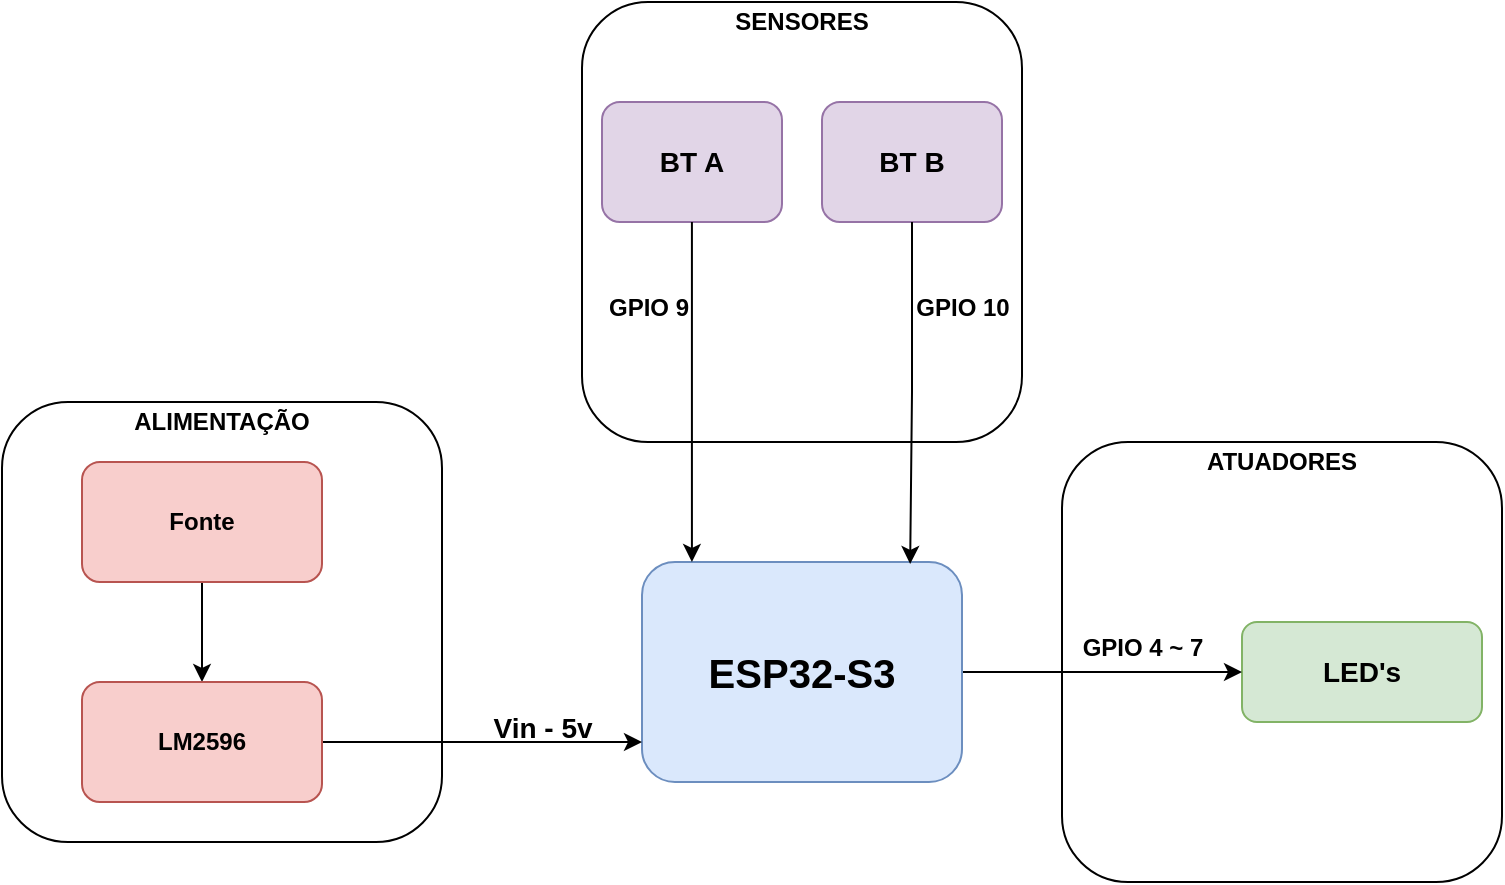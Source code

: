 <mxfile version="28.1.2">
  <diagram name="Página-1" id="OxJ6qsMNcHYu06RZHACU">
    <mxGraphModel dx="690" dy="479" grid="1" gridSize="10" guides="1" tooltips="1" connect="1" arrows="1" fold="1" page="1" pageScale="1" pageWidth="827" pageHeight="1169" math="0" shadow="0">
      <root>
        <mxCell id="0" />
        <mxCell id="1" parent="0" />
        <mxCell id="fQeDX6Oa4seVc8QHZ5S0-35" value="&lt;b&gt;ALIMENTAÇÃO&lt;/b&gt;&lt;br&gt;&lt;div&gt;&lt;b&gt;&lt;br&gt;&lt;/b&gt;&lt;/div&gt;&lt;div&gt;&lt;b&gt;&lt;br&gt;&lt;/b&gt;&lt;/div&gt;&lt;div&gt;&lt;b&gt;&lt;br&gt;&lt;/b&gt;&lt;/div&gt;&lt;div&gt;&lt;b&gt;&lt;br&gt;&lt;/b&gt;&lt;/div&gt;&lt;div&gt;&lt;b&gt;&lt;br&gt;&lt;/b&gt;&lt;/div&gt;&lt;div&gt;&lt;b&gt;&lt;br&gt;&lt;/b&gt;&lt;/div&gt;&lt;div&gt;&lt;b&gt;&lt;br&gt;&lt;/b&gt;&lt;/div&gt;&lt;div&gt;&lt;b&gt;&lt;br&gt;&lt;/b&gt;&lt;/div&gt;&lt;div&gt;&lt;b&gt;&lt;br&gt;&lt;/b&gt;&lt;/div&gt;&lt;div&gt;&lt;b&gt;&lt;br&gt;&lt;/b&gt;&lt;/div&gt;&lt;div&gt;&lt;b&gt;&lt;br&gt;&lt;/b&gt;&lt;/div&gt;&lt;div&gt;&lt;b&gt;&lt;br&gt;&lt;/b&gt;&lt;/div&gt;&lt;div&gt;&lt;b&gt;&lt;br&gt;&lt;/b&gt;&lt;/div&gt;&lt;div&gt;&lt;b&gt;&lt;br&gt;&lt;/b&gt;&lt;/div&gt;" style="whiteSpace=wrap;html=1;aspect=fixed;rounded=1;" parent="1" vertex="1">
          <mxGeometry x="50" y="270" width="220" height="220" as="geometry" />
        </mxCell>
        <mxCell id="fQeDX6Oa4seVc8QHZ5S0-24" value="&lt;b&gt;ATUADORES&lt;/b&gt;&lt;div&gt;&lt;b&gt;&lt;br&gt;&lt;/b&gt;&lt;/div&gt;&lt;div&gt;&lt;b&gt;&lt;br&gt;&lt;/b&gt;&lt;/div&gt;&lt;div&gt;&lt;b&gt;&lt;br&gt;&lt;/b&gt;&lt;/div&gt;&lt;div&gt;&lt;b&gt;&lt;br&gt;&lt;/b&gt;&lt;/div&gt;&lt;div&gt;&lt;b&gt;&lt;br&gt;&lt;/b&gt;&lt;/div&gt;&lt;div&gt;&lt;b&gt;&lt;br&gt;&lt;/b&gt;&lt;/div&gt;&lt;div&gt;&lt;b&gt;&lt;br&gt;&lt;/b&gt;&lt;/div&gt;&lt;div&gt;&lt;b&gt;&lt;br&gt;&lt;/b&gt;&lt;/div&gt;&lt;div&gt;&lt;b&gt;&lt;br&gt;&lt;/b&gt;&lt;/div&gt;&lt;div&gt;&lt;b&gt;&lt;br&gt;&lt;/b&gt;&lt;/div&gt;&lt;div&gt;&lt;b&gt;&lt;br&gt;&lt;/b&gt;&lt;/div&gt;&lt;div&gt;&lt;b&gt;&lt;br&gt;&lt;/b&gt;&lt;/div&gt;&lt;div&gt;&lt;b&gt;&lt;br&gt;&lt;/b&gt;&lt;/div&gt;&lt;div&gt;&lt;b&gt;&lt;br&gt;&lt;/b&gt;&lt;/div&gt;" style="whiteSpace=wrap;html=1;aspect=fixed;rounded=1;" parent="1" vertex="1">
          <mxGeometry x="580" y="290" width="220" height="220" as="geometry" />
        </mxCell>
        <mxCell id="fQeDX6Oa4seVc8QHZ5S0-10" value="&lt;div&gt;&lt;span style=&quot;font-size: 14px;&quot;&gt;&lt;b&gt;LED&#39;s&lt;/b&gt;&lt;/span&gt;&lt;/div&gt;" style="rounded=1;whiteSpace=wrap;html=1;fillColor=#d5e8d4;strokeColor=#82b366;" parent="1" vertex="1">
          <mxGeometry x="670" y="380" width="120" height="50" as="geometry" />
        </mxCell>
        <mxCell id="WmGHqau6i1hcQvEPApaS-2" value="" style="edgeStyle=orthogonalEdgeStyle;rounded=0;orthogonalLoop=1;jettySize=auto;html=1;" parent="1" source="fQeDX6Oa4seVc8QHZ5S0-12" target="fQeDX6Oa4seVc8QHZ5S0-10" edge="1">
          <mxGeometry relative="1" as="geometry" />
        </mxCell>
        <mxCell id="fQeDX6Oa4seVc8QHZ5S0-12" value="&lt;b&gt;&lt;font style=&quot;font-size: 20px;&quot;&gt;ESP32-S3&lt;/font&gt;&lt;/b&gt;" style="rounded=1;whiteSpace=wrap;html=1;fillColor=#dae8fc;strokeColor=#6c8ebf;" parent="1" vertex="1">
          <mxGeometry x="370" y="350" width="160" height="110" as="geometry" />
        </mxCell>
        <mxCell id="fQeDX6Oa4seVc8QHZ5S0-36" style="edgeStyle=orthogonalEdgeStyle;rounded=0;orthogonalLoop=1;jettySize=auto;html=1;entryX=0.5;entryY=0;entryDx=0;entryDy=0;" parent="1" source="fQeDX6Oa4seVc8QHZ5S0-18" target="fQeDX6Oa4seVc8QHZ5S0-19" edge="1">
          <mxGeometry relative="1" as="geometry" />
        </mxCell>
        <mxCell id="fQeDX6Oa4seVc8QHZ5S0-18" value="&lt;b&gt;Fonte&lt;/b&gt;" style="rounded=1;whiteSpace=wrap;html=1;fillColor=#f8cecc;strokeColor=#b85450;" parent="1" vertex="1">
          <mxGeometry x="90" y="300" width="120" height="60" as="geometry" />
        </mxCell>
        <mxCell id="fQeDX6Oa4seVc8QHZ5S0-21" style="edgeStyle=orthogonalEdgeStyle;rounded=0;orthogonalLoop=1;jettySize=auto;html=1;" parent="1" source="fQeDX6Oa4seVc8QHZ5S0-19" edge="1">
          <mxGeometry relative="1" as="geometry">
            <mxPoint x="370" y="440" as="targetPoint" />
            <Array as="points">
              <mxPoint x="370" y="440" />
            </Array>
          </mxGeometry>
        </mxCell>
        <mxCell id="fQeDX6Oa4seVc8QHZ5S0-19" value="&lt;b&gt;LM2596&lt;/b&gt;" style="rounded=1;whiteSpace=wrap;html=1;fillColor=#f8cecc;strokeColor=#b85450;" parent="1" vertex="1">
          <mxGeometry x="90" y="410" width="120" height="60" as="geometry" />
        </mxCell>
        <mxCell id="fQeDX6Oa4seVc8QHZ5S0-22" value="&lt;b&gt;&lt;font style=&quot;font-size: 14px;&quot;&gt;Vin - 5v&lt;/font&gt;&lt;/b&gt;&lt;div&gt;&lt;div&gt;&lt;b&gt;&lt;br&gt;&lt;/b&gt;&lt;/div&gt;&lt;/div&gt;" style="text;html=1;align=center;verticalAlign=middle;resizable=0;points=[];autosize=1;strokeColor=none;fillColor=none;" parent="1" vertex="1">
          <mxGeometry x="285" y="420" width="70" height="40" as="geometry" />
        </mxCell>
        <mxCell id="WmGHqau6i1hcQvEPApaS-3" value="&lt;div&gt;&lt;b&gt;GPIO 4 ~ 7&lt;/b&gt;&lt;b&gt;&lt;/b&gt;&lt;/div&gt;&lt;div&gt;&lt;b&gt;&lt;br&gt;&lt;/b&gt;&lt;/div&gt;" style="text;html=1;align=center;verticalAlign=middle;resizable=0;points=[];autosize=1;strokeColor=none;fillColor=none;" parent="1" vertex="1">
          <mxGeometry x="580" y="380" width="80" height="40" as="geometry" />
        </mxCell>
        <mxCell id="ILo9thWSomVfQeoskuCq-2" value="&lt;b&gt;SENSORES&lt;/b&gt;&lt;div&gt;&lt;b&gt;&lt;br&gt;&lt;/b&gt;&lt;/div&gt;&lt;div&gt;&lt;b&gt;&lt;br&gt;&lt;/b&gt;&lt;/div&gt;&lt;div&gt;&lt;b&gt;&lt;br&gt;&lt;/b&gt;&lt;/div&gt;&lt;div&gt;&lt;b&gt;&lt;br&gt;&lt;/b&gt;&lt;/div&gt;&lt;div&gt;&lt;b&gt;&lt;br&gt;&lt;/b&gt;&lt;/div&gt;&lt;div&gt;&lt;b&gt;&lt;br&gt;&lt;/b&gt;&lt;/div&gt;&lt;div&gt;&lt;b&gt;&lt;br&gt;&lt;/b&gt;&lt;/div&gt;&lt;div&gt;&lt;b&gt;&lt;br&gt;&lt;/b&gt;&lt;/div&gt;&lt;div&gt;&lt;b&gt;&lt;br&gt;&lt;/b&gt;&lt;/div&gt;&lt;div&gt;&lt;b&gt;&lt;br&gt;&lt;/b&gt;&lt;/div&gt;&lt;div&gt;&lt;b&gt;&lt;br&gt;&lt;/b&gt;&lt;/div&gt;&lt;div&gt;&lt;b&gt;&lt;br&gt;&lt;/b&gt;&lt;/div&gt;&lt;div&gt;&lt;b&gt;&lt;br&gt;&lt;/b&gt;&lt;/div&gt;&lt;div&gt;&lt;b&gt;&lt;br&gt;&lt;/b&gt;&lt;/div&gt;" style="whiteSpace=wrap;html=1;aspect=fixed;rounded=1;" vertex="1" parent="1">
          <mxGeometry x="340" y="70" width="220" height="220" as="geometry" />
        </mxCell>
        <mxCell id="ILo9thWSomVfQeoskuCq-3" value="&lt;font style=&quot;font-size: 14px;&quot;&gt;&lt;b&gt;BT A&lt;/b&gt;&lt;/font&gt;" style="rounded=1;whiteSpace=wrap;html=1;fillColor=#e1d5e7;strokeColor=#9673a6;" vertex="1" parent="1">
          <mxGeometry x="350" y="120" width="90" height="60" as="geometry" />
        </mxCell>
        <mxCell id="ILo9thWSomVfQeoskuCq-4" value="&lt;font style=&quot;font-size: 14px;&quot;&gt;&lt;b&gt;BT B&lt;/b&gt;&lt;/font&gt;" style="rounded=1;whiteSpace=wrap;html=1;fillColor=#e1d5e7;strokeColor=#9673a6;" vertex="1" parent="1">
          <mxGeometry x="460" y="120" width="90" height="60" as="geometry" />
        </mxCell>
        <mxCell id="ILo9thWSomVfQeoskuCq-6" style="edgeStyle=orthogonalEdgeStyle;rounded=0;orthogonalLoop=1;jettySize=auto;html=1;entryX=0.838;entryY=0.009;entryDx=0;entryDy=0;entryPerimeter=0;" edge="1" parent="1" source="ILo9thWSomVfQeoskuCq-4" target="fQeDX6Oa4seVc8QHZ5S0-12">
          <mxGeometry relative="1" as="geometry" />
        </mxCell>
        <mxCell id="ILo9thWSomVfQeoskuCq-7" style="edgeStyle=orthogonalEdgeStyle;rounded=0;orthogonalLoop=1;jettySize=auto;html=1;entryX=0.156;entryY=0;entryDx=0;entryDy=0;entryPerimeter=0;" edge="1" parent="1" source="ILo9thWSomVfQeoskuCq-3" target="fQeDX6Oa4seVc8QHZ5S0-12">
          <mxGeometry relative="1" as="geometry" />
        </mxCell>
        <mxCell id="ILo9thWSomVfQeoskuCq-8" value="&lt;div&gt;&lt;b&gt;GPIO 9&lt;/b&gt;&lt;b&gt;&lt;/b&gt;&lt;/div&gt;&lt;div&gt;&lt;b&gt;&lt;br&gt;&lt;/b&gt;&lt;/div&gt;" style="text;html=1;align=center;verticalAlign=middle;resizable=0;points=[];autosize=1;strokeColor=none;fillColor=none;" vertex="1" parent="1">
          <mxGeometry x="343" y="210" width="60" height="40" as="geometry" />
        </mxCell>
        <mxCell id="ILo9thWSomVfQeoskuCq-9" value="&lt;div&gt;&lt;b&gt;GPIO 10&lt;/b&gt;&lt;b&gt;&lt;/b&gt;&lt;/div&gt;&lt;div&gt;&lt;b&gt;&lt;br&gt;&lt;/b&gt;&lt;/div&gt;" style="text;html=1;align=center;verticalAlign=middle;resizable=0;points=[];autosize=1;strokeColor=none;fillColor=none;" vertex="1" parent="1">
          <mxGeometry x="495" y="210" width="70" height="40" as="geometry" />
        </mxCell>
      </root>
    </mxGraphModel>
  </diagram>
</mxfile>
